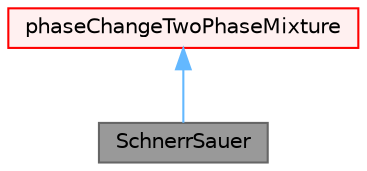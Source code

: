 digraph "SchnerrSauer"
{
 // LATEX_PDF_SIZE
  bgcolor="transparent";
  edge [fontname=Helvetica,fontsize=10,labelfontname=Helvetica,labelfontsize=10];
  node [fontname=Helvetica,fontsize=10,shape=box,height=0.2,width=0.4];
  Node1 [id="Node000001",label="SchnerrSauer",height=0.2,width=0.4,color="gray40", fillcolor="grey60", style="filled", fontcolor="black",tooltip="SchnerrSauer cavitation model."];
  Node2 -> Node1 [id="edge1_Node000001_Node000002",dir="back",color="steelblue1",style="solid",tooltip=" "];
  Node2 [id="Node000002",label="phaseChangeTwoPhaseMixture",height=0.2,width=0.4,color="red", fillcolor="#FFF0F0", style="filled",URL="$classFoam_1_1phaseChangeTwoPhaseMixture.html",tooltip=" "];
}
